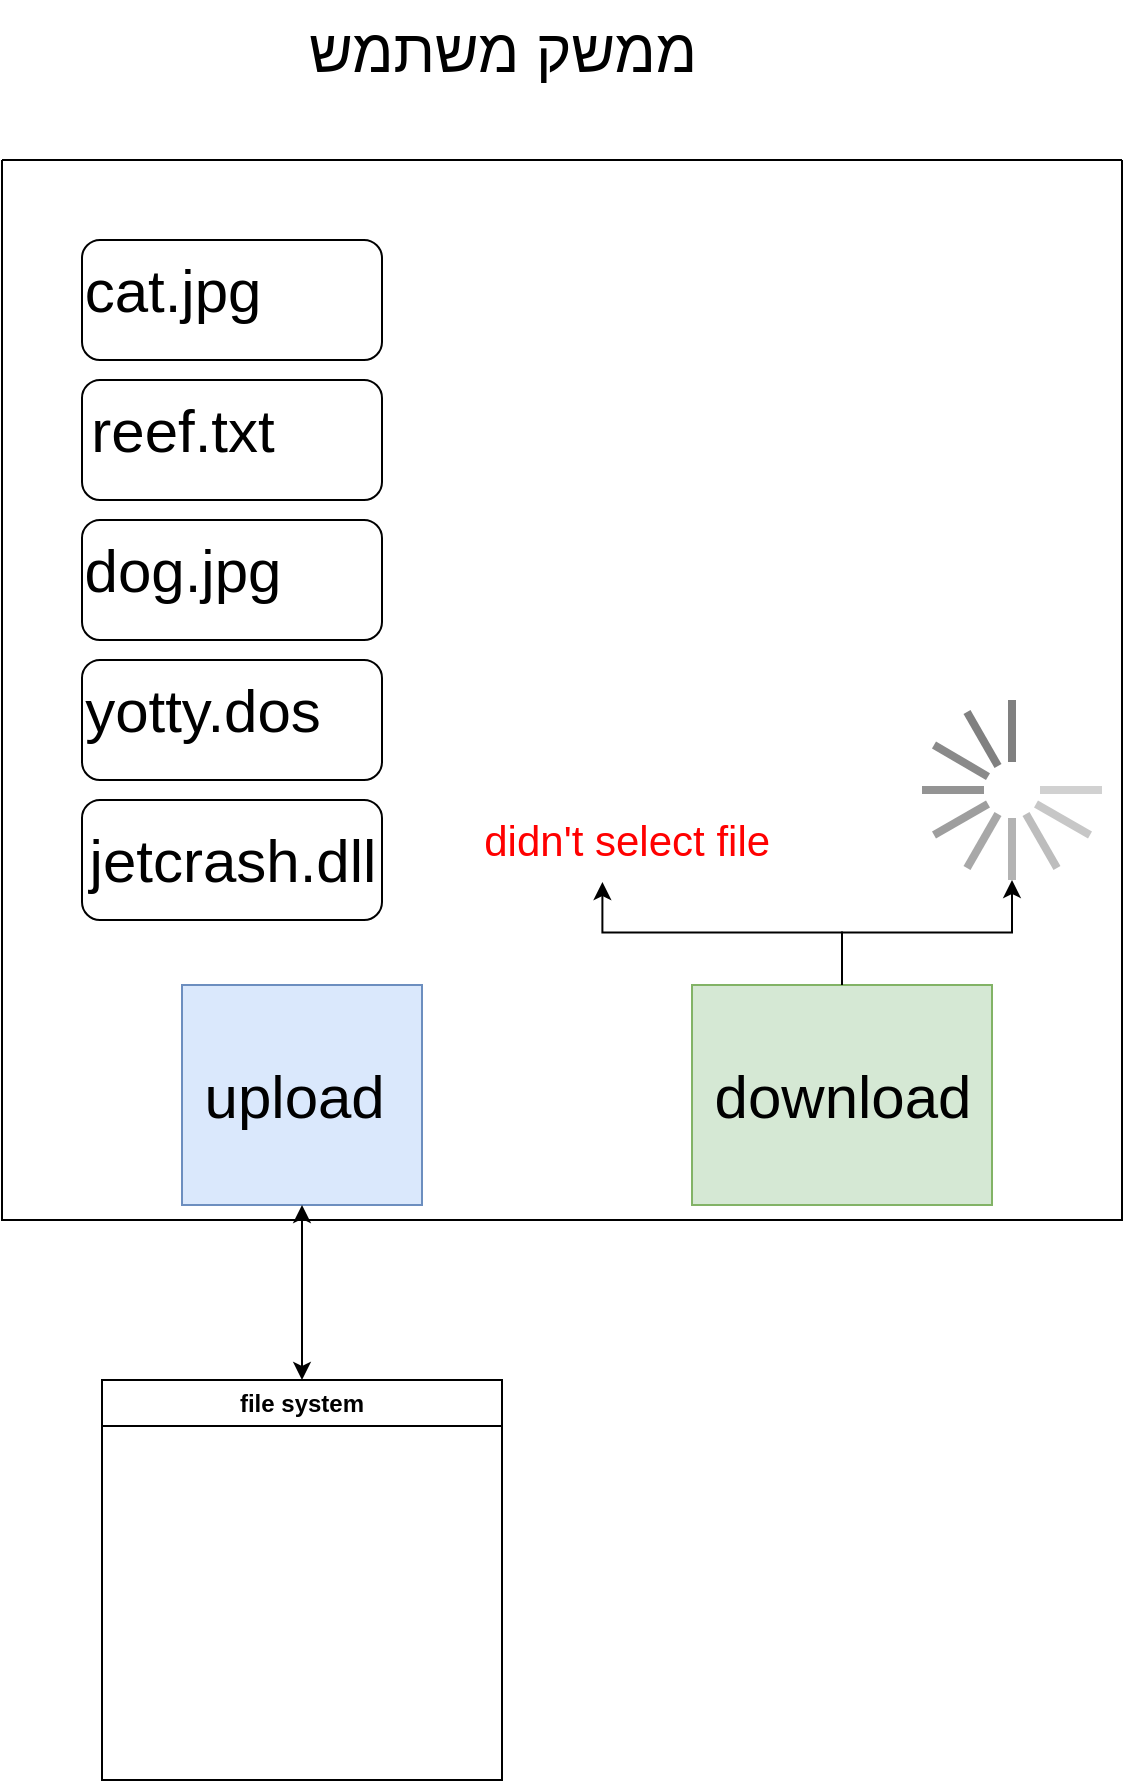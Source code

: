 <mxfile version="22.1.16" type="device">
  <diagram name="‫עמוד-1‬" id="9y3xIYpasXKjOwGMxNmG">
    <mxGraphModel dx="1914" dy="966" grid="1" gridSize="10" guides="1" tooltips="1" connect="1" arrows="1" fold="1" page="1" pageScale="1" pageWidth="827" pageHeight="1169" math="0" shadow="0">
      <root>
        <mxCell id="0" />
        <mxCell id="1" parent="0" />
        <mxCell id="1CaQ8RzmxiuEUhySaC8K-1" value="" style="swimlane;startSize=0;" vertex="1" parent="1">
          <mxGeometry x="150" y="140" width="560" height="530" as="geometry" />
        </mxCell>
        <mxCell id="1CaQ8RzmxiuEUhySaC8K-21" value="" style="rounded=1;whiteSpace=wrap;html=1;" vertex="1" parent="1CaQ8RzmxiuEUhySaC8K-1">
          <mxGeometry x="40" y="40" width="150" height="60" as="geometry" />
        </mxCell>
        <mxCell id="1CaQ8RzmxiuEUhySaC8K-20" value="" style="rounded=1;whiteSpace=wrap;html=1;" vertex="1" parent="1CaQ8RzmxiuEUhySaC8K-1">
          <mxGeometry x="40" y="110" width="150" height="60" as="geometry" />
        </mxCell>
        <mxCell id="1CaQ8RzmxiuEUhySaC8K-19" value="" style="rounded=1;whiteSpace=wrap;html=1;" vertex="1" parent="1CaQ8RzmxiuEUhySaC8K-1">
          <mxGeometry x="40" y="180" width="150" height="60" as="geometry" />
        </mxCell>
        <mxCell id="1CaQ8RzmxiuEUhySaC8K-18" value="" style="rounded=1;whiteSpace=wrap;html=1;" vertex="1" parent="1CaQ8RzmxiuEUhySaC8K-1">
          <mxGeometry x="40" y="250" width="150" height="60" as="geometry" />
        </mxCell>
        <mxCell id="1CaQ8RzmxiuEUhySaC8K-17" value="" style="rounded=1;whiteSpace=wrap;html=1;" vertex="1" parent="1CaQ8RzmxiuEUhySaC8K-1">
          <mxGeometry x="40" y="320" width="150" height="60" as="geometry" />
        </mxCell>
        <mxCell id="1CaQ8RzmxiuEUhySaC8K-5" value="&lt;p style=&quot;font-size: 30px;&quot;&gt;upload&amp;nbsp;&lt;/p&gt;" style="text;html=1;align=center;verticalAlign=middle;resizable=0;points=[];autosize=1;strokeColor=#6c8ebf;fillColor=#dae8fc;" vertex="1" parent="1CaQ8RzmxiuEUhySaC8K-1">
          <mxGeometry x="90" y="412.5" width="120" height="110" as="geometry" />
        </mxCell>
        <mxCell id="1CaQ8RzmxiuEUhySaC8K-31" style="edgeStyle=orthogonalEdgeStyle;rounded=0;orthogonalLoop=1;jettySize=auto;html=1;" edge="1" parent="1CaQ8RzmxiuEUhySaC8K-1" source="1CaQ8RzmxiuEUhySaC8K-8" target="1CaQ8RzmxiuEUhySaC8K-29">
          <mxGeometry relative="1" as="geometry" />
        </mxCell>
        <mxCell id="1CaQ8RzmxiuEUhySaC8K-8" value="&lt;p style=&quot;font-size: 30px;&quot;&gt;download&lt;/p&gt;" style="text;html=1;align=center;verticalAlign=middle;resizable=0;points=[];autosize=1;strokeColor=#82b366;fillColor=#d5e8d4;" vertex="1" parent="1CaQ8RzmxiuEUhySaC8K-1">
          <mxGeometry x="345" y="412.5" width="150" height="110" as="geometry" />
        </mxCell>
        <mxCell id="1CaQ8RzmxiuEUhySaC8K-11" value="&lt;font style=&quot;font-size: 30px;&quot;&gt;cat.jpg&lt;/font&gt;" style="text;html=1;align=center;verticalAlign=middle;resizable=0;points=[];autosize=1;strokeColor=none;fillColor=none;" vertex="1" parent="1CaQ8RzmxiuEUhySaC8K-1">
          <mxGeometry x="30" y="40" width="110" height="50" as="geometry" />
        </mxCell>
        <mxCell id="1CaQ8RzmxiuEUhySaC8K-14" value="&lt;font style=&quot;font-size: 30px;&quot;&gt;yotty.dos&lt;/font&gt;" style="text;html=1;align=center;verticalAlign=middle;resizable=0;points=[];autosize=1;strokeColor=none;fillColor=none;" vertex="1" parent="1CaQ8RzmxiuEUhySaC8K-1">
          <mxGeometry x="30" y="250" width="140" height="50" as="geometry" />
        </mxCell>
        <mxCell id="1CaQ8RzmxiuEUhySaC8K-13" value="&lt;font style=&quot;font-size: 30px;&quot;&gt;dog.jpg&lt;/font&gt;" style="text;html=1;align=center;verticalAlign=middle;resizable=0;points=[];autosize=1;strokeColor=none;fillColor=none;" vertex="1" parent="1CaQ8RzmxiuEUhySaC8K-1">
          <mxGeometry x="30" y="180" width="120" height="50" as="geometry" />
        </mxCell>
        <mxCell id="1CaQ8RzmxiuEUhySaC8K-12" value="&lt;font style=&quot;font-size: 30px;&quot;&gt;reef.txt&lt;/font&gt;" style="text;html=1;align=center;verticalAlign=middle;resizable=0;points=[];autosize=1;strokeColor=none;fillColor=none;" vertex="1" parent="1CaQ8RzmxiuEUhySaC8K-1">
          <mxGeometry x="30" y="110" width="120" height="50" as="geometry" />
        </mxCell>
        <mxCell id="1CaQ8RzmxiuEUhySaC8K-15" value="&lt;font style=&quot;font-size: 30px;&quot;&gt;jetcrash.dll&lt;/font&gt;" style="text;html=1;align=center;verticalAlign=middle;resizable=0;points=[];autosize=1;strokeColor=none;fillColor=none;" vertex="1" parent="1CaQ8RzmxiuEUhySaC8K-1">
          <mxGeometry x="30" y="325" width="170" height="50" as="geometry" />
        </mxCell>
        <mxCell id="1CaQ8RzmxiuEUhySaC8K-27" value="&lt;font style=&quot;font-size: 21px;&quot;&gt;&lt;font color=&quot;#ff0000&quot;&gt;didn&#39;t select file&lt;/font&gt;&amp;nbsp;&lt;/font&gt;" style="text;html=1;align=center;verticalAlign=middle;resizable=0;points=[];autosize=1;strokeColor=none;fillColor=none;" vertex="1" parent="1CaQ8RzmxiuEUhySaC8K-1">
          <mxGeometry x="230" y="320" width="170" height="40" as="geometry" />
        </mxCell>
        <mxCell id="1CaQ8RzmxiuEUhySaC8K-29" value="" style="verticalLabelPosition=bottom;shadow=0;dashed=0;align=center;html=1;verticalAlign=top;strokeWidth=1;shape=mxgraph.mockup.misc.loading_circle_2;pointerEvents=1" vertex="1" parent="1CaQ8RzmxiuEUhySaC8K-1">
          <mxGeometry x="460" y="270" width="90" height="90" as="geometry" />
        </mxCell>
        <mxCell id="1CaQ8RzmxiuEUhySaC8K-30" style="edgeStyle=orthogonalEdgeStyle;rounded=0;orthogonalLoop=1;jettySize=auto;html=1;entryX=0.413;entryY=1.025;entryDx=0;entryDy=0;entryPerimeter=0;" edge="1" parent="1CaQ8RzmxiuEUhySaC8K-1" source="1CaQ8RzmxiuEUhySaC8K-8" target="1CaQ8RzmxiuEUhySaC8K-27">
          <mxGeometry relative="1" as="geometry" />
        </mxCell>
        <mxCell id="1CaQ8RzmxiuEUhySaC8K-4" value="file system" style="swimlane;whiteSpace=wrap;html=1;align=center;" vertex="1" parent="1">
          <mxGeometry x="200" y="750" width="200" height="200" as="geometry" />
        </mxCell>
        <mxCell id="1CaQ8RzmxiuEUhySaC8K-9" style="edgeStyle=orthogonalEdgeStyle;rounded=0;orthogonalLoop=1;jettySize=auto;html=1;entryX=0.5;entryY=0;entryDx=0;entryDy=0;startArrow=classic;startFill=1;" edge="1" parent="1" source="1CaQ8RzmxiuEUhySaC8K-5" target="1CaQ8RzmxiuEUhySaC8K-4">
          <mxGeometry relative="1" as="geometry" />
        </mxCell>
        <mxCell id="1CaQ8RzmxiuEUhySaC8K-26" value="&lt;font style=&quot;font-size: 30px;&quot;&gt;ממשק משתמש&lt;/font&gt;" style="text;html=1;align=center;verticalAlign=middle;resizable=0;points=[];autosize=1;strokeColor=none;fillColor=none;" vertex="1" parent="1">
          <mxGeometry x="300" y="60" width="200" height="50" as="geometry" />
        </mxCell>
      </root>
    </mxGraphModel>
  </diagram>
</mxfile>
